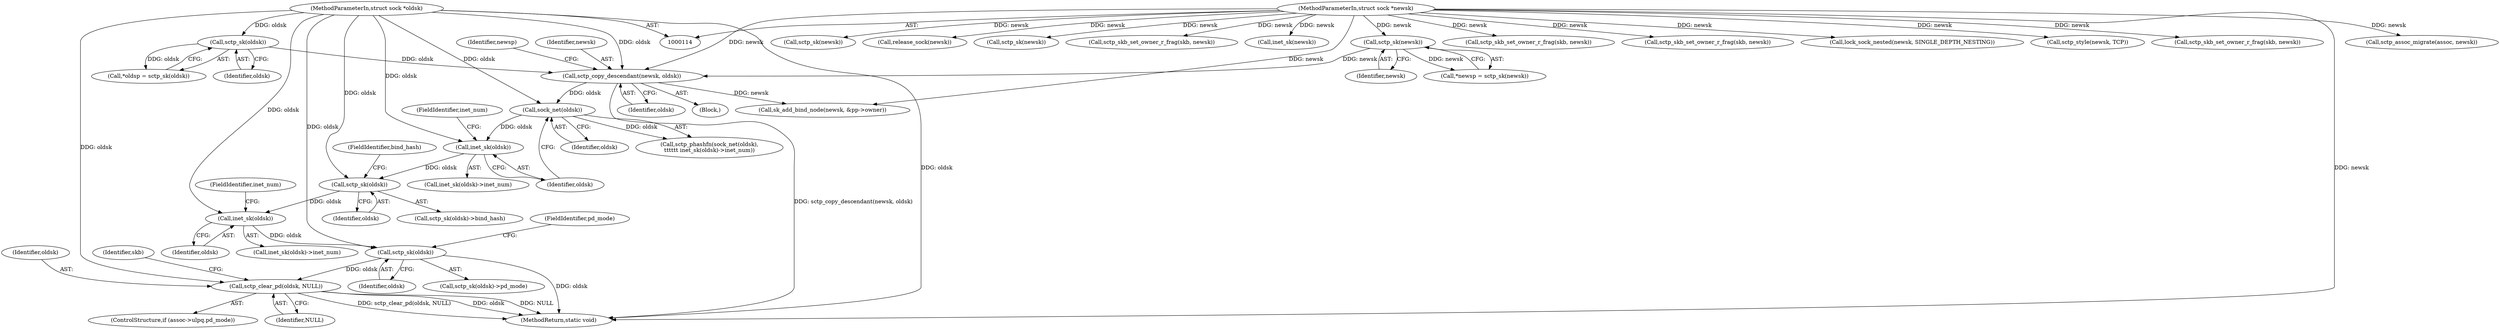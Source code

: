 digraph "0_linux_2d45a02d0166caf2627fe91897c6ffc3b19514c4_2@pointer" {
"1000189" [label="(Call,sctp_sk(oldsk))"];
"1000177" [label="(Call,inet_sk(oldsk))"];
"1000174" [label="(Call,sock_net(oldsk))"];
"1000155" [label="(Call,sctp_copy_descendant(newsk, oldsk))"];
"1000128" [label="(Call,sctp_sk(newsk))"];
"1000116" [label="(MethodParameterIn,struct sock *newsk)"];
"1000123" [label="(Call,sctp_sk(oldsk))"];
"1000115" [label="(MethodParameterIn,struct sock *oldsk)"];
"1000210" [label="(Call,inet_sk(oldsk))"];
"1000284" [label="(Call,sctp_sk(oldsk))"];
"1000339" [label="(Call,sctp_clear_pd(oldsk, NULL))"];
"1000124" [label="(Identifier,oldsk)"];
"1000261" [label="(Call,sctp_skb_set_owner_r_frag(skb, newsk))"];
"1000283" [label="(Call,sctp_sk(oldsk)->pd_mode)"];
"1000176" [label="(Call,inet_sk(oldsk)->inet_num)"];
"1000121" [label="(Call,*oldsp = sctp_sk(oldsk))"];
"1000126" [label="(Call,*newsp = sctp_sk(newsk))"];
"1000160" [label="(Identifier,newsp)"];
"1000339" [label="(Call,sctp_clear_pd(oldsk, NULL))"];
"1000211" [label="(Identifier,oldsk)"];
"1000156" [label="(Identifier,newsk)"];
"1000129" [label="(Identifier,newsk)"];
"1000330" [label="(Call,sctp_skb_set_owner_r_frag(skb, newsk))"];
"1000353" [label="(Call,lock_sock_nested(newsk, SINGLE_DEPTH_NESTING))"];
"1000364" [label="(Call,sctp_style(newsk, TCP))"];
"1000189" [label="(Call,sctp_sk(oldsk))"];
"1000340" [label="(Identifier,oldsk)"];
"1000175" [label="(Identifier,oldsk)"];
"1000177" [label="(Call,inet_sk(oldsk))"];
"1000192" [label="(Call,sk_add_bind_node(newsk, &pp->owner))"];
"1000178" [label="(Identifier,oldsk)"];
"1000119" [label="(Block,)"];
"1000342" [label="(Call,sctp_skb_set_owner_r_frag(skb, newsk))"];
"1000210" [label="(Call,inet_sk(oldsk))"];
"1000157" [label="(Identifier,oldsk)"];
"1000212" [label="(FieldIdentifier,inet_num)"];
"1000356" [label="(Call,sctp_assoc_migrate(assoc, newsk))"];
"1000272" [label="(Call,sctp_sk(newsk))"];
"1000284" [label="(Call,sctp_sk(oldsk))"];
"1000190" [label="(Identifier,oldsk)"];
"1000343" [label="(Identifier,skb)"];
"1000115" [label="(MethodParameterIn,struct sock *oldsk)"];
"1000377" [label="(Call,release_sock(newsk))"];
"1000286" [label="(FieldIdentifier,pd_mode)"];
"1000191" [label="(FieldIdentifier,bind_hash)"];
"1000188" [label="(Call,sctp_sk(oldsk)->bind_hash)"];
"1000379" [label="(MethodReturn,static void)"];
"1000200" [label="(Call,sctp_sk(newsk))"];
"1000341" [label="(Identifier,NULL)"];
"1000345" [label="(Call,sctp_skb_set_owner_r_frag(skb, newsk))"];
"1000128" [label="(Call,sctp_sk(newsk))"];
"1000116" [label="(MethodParameterIn,struct sock *newsk)"];
"1000173" [label="(Call,sctp_phashfn(sock_net(oldsk),\n\t\t\t\t\t\t inet_sk(oldsk)->inet_num))"];
"1000155" [label="(Call,sctp_copy_descendant(newsk, oldsk))"];
"1000179" [label="(FieldIdentifier,inet_num)"];
"1000123" [label="(Call,sctp_sk(oldsk))"];
"1000333" [label="(ControlStructure,if (assoc->ulpq.pd_mode))"];
"1000209" [label="(Call,inet_sk(oldsk)->inet_num)"];
"1000206" [label="(Call,inet_sk(newsk))"];
"1000285" [label="(Identifier,oldsk)"];
"1000174" [label="(Call,sock_net(oldsk))"];
"1000189" -> "1000188"  [label="AST: "];
"1000189" -> "1000190"  [label="CFG: "];
"1000190" -> "1000189"  [label="AST: "];
"1000191" -> "1000189"  [label="CFG: "];
"1000177" -> "1000189"  [label="DDG: oldsk"];
"1000115" -> "1000189"  [label="DDG: oldsk"];
"1000189" -> "1000210"  [label="DDG: oldsk"];
"1000177" -> "1000176"  [label="AST: "];
"1000177" -> "1000178"  [label="CFG: "];
"1000178" -> "1000177"  [label="AST: "];
"1000179" -> "1000177"  [label="CFG: "];
"1000174" -> "1000177"  [label="DDG: oldsk"];
"1000115" -> "1000177"  [label="DDG: oldsk"];
"1000174" -> "1000173"  [label="AST: "];
"1000174" -> "1000175"  [label="CFG: "];
"1000175" -> "1000174"  [label="AST: "];
"1000178" -> "1000174"  [label="CFG: "];
"1000174" -> "1000173"  [label="DDG: oldsk"];
"1000155" -> "1000174"  [label="DDG: oldsk"];
"1000115" -> "1000174"  [label="DDG: oldsk"];
"1000155" -> "1000119"  [label="AST: "];
"1000155" -> "1000157"  [label="CFG: "];
"1000156" -> "1000155"  [label="AST: "];
"1000157" -> "1000155"  [label="AST: "];
"1000160" -> "1000155"  [label="CFG: "];
"1000155" -> "1000379"  [label="DDG: sctp_copy_descendant(newsk, oldsk)"];
"1000128" -> "1000155"  [label="DDG: newsk"];
"1000116" -> "1000155"  [label="DDG: newsk"];
"1000123" -> "1000155"  [label="DDG: oldsk"];
"1000115" -> "1000155"  [label="DDG: oldsk"];
"1000155" -> "1000192"  [label="DDG: newsk"];
"1000128" -> "1000126"  [label="AST: "];
"1000128" -> "1000129"  [label="CFG: "];
"1000129" -> "1000128"  [label="AST: "];
"1000126" -> "1000128"  [label="CFG: "];
"1000128" -> "1000126"  [label="DDG: newsk"];
"1000116" -> "1000128"  [label="DDG: newsk"];
"1000116" -> "1000114"  [label="AST: "];
"1000116" -> "1000379"  [label="DDG: newsk"];
"1000116" -> "1000192"  [label="DDG: newsk"];
"1000116" -> "1000200"  [label="DDG: newsk"];
"1000116" -> "1000206"  [label="DDG: newsk"];
"1000116" -> "1000261"  [label="DDG: newsk"];
"1000116" -> "1000272"  [label="DDG: newsk"];
"1000116" -> "1000330"  [label="DDG: newsk"];
"1000116" -> "1000342"  [label="DDG: newsk"];
"1000116" -> "1000345"  [label="DDG: newsk"];
"1000116" -> "1000353"  [label="DDG: newsk"];
"1000116" -> "1000356"  [label="DDG: newsk"];
"1000116" -> "1000364"  [label="DDG: newsk"];
"1000116" -> "1000377"  [label="DDG: newsk"];
"1000123" -> "1000121"  [label="AST: "];
"1000123" -> "1000124"  [label="CFG: "];
"1000124" -> "1000123"  [label="AST: "];
"1000121" -> "1000123"  [label="CFG: "];
"1000123" -> "1000121"  [label="DDG: oldsk"];
"1000115" -> "1000123"  [label="DDG: oldsk"];
"1000115" -> "1000114"  [label="AST: "];
"1000115" -> "1000379"  [label="DDG: oldsk"];
"1000115" -> "1000210"  [label="DDG: oldsk"];
"1000115" -> "1000284"  [label="DDG: oldsk"];
"1000115" -> "1000339"  [label="DDG: oldsk"];
"1000210" -> "1000209"  [label="AST: "];
"1000210" -> "1000211"  [label="CFG: "];
"1000211" -> "1000210"  [label="AST: "];
"1000212" -> "1000210"  [label="CFG: "];
"1000210" -> "1000284"  [label="DDG: oldsk"];
"1000284" -> "1000283"  [label="AST: "];
"1000284" -> "1000285"  [label="CFG: "];
"1000285" -> "1000284"  [label="AST: "];
"1000286" -> "1000284"  [label="CFG: "];
"1000284" -> "1000379"  [label="DDG: oldsk"];
"1000284" -> "1000339"  [label="DDG: oldsk"];
"1000339" -> "1000333"  [label="AST: "];
"1000339" -> "1000341"  [label="CFG: "];
"1000340" -> "1000339"  [label="AST: "];
"1000341" -> "1000339"  [label="AST: "];
"1000343" -> "1000339"  [label="CFG: "];
"1000339" -> "1000379"  [label="DDG: sctp_clear_pd(oldsk, NULL)"];
"1000339" -> "1000379"  [label="DDG: oldsk"];
"1000339" -> "1000379"  [label="DDG: NULL"];
}
